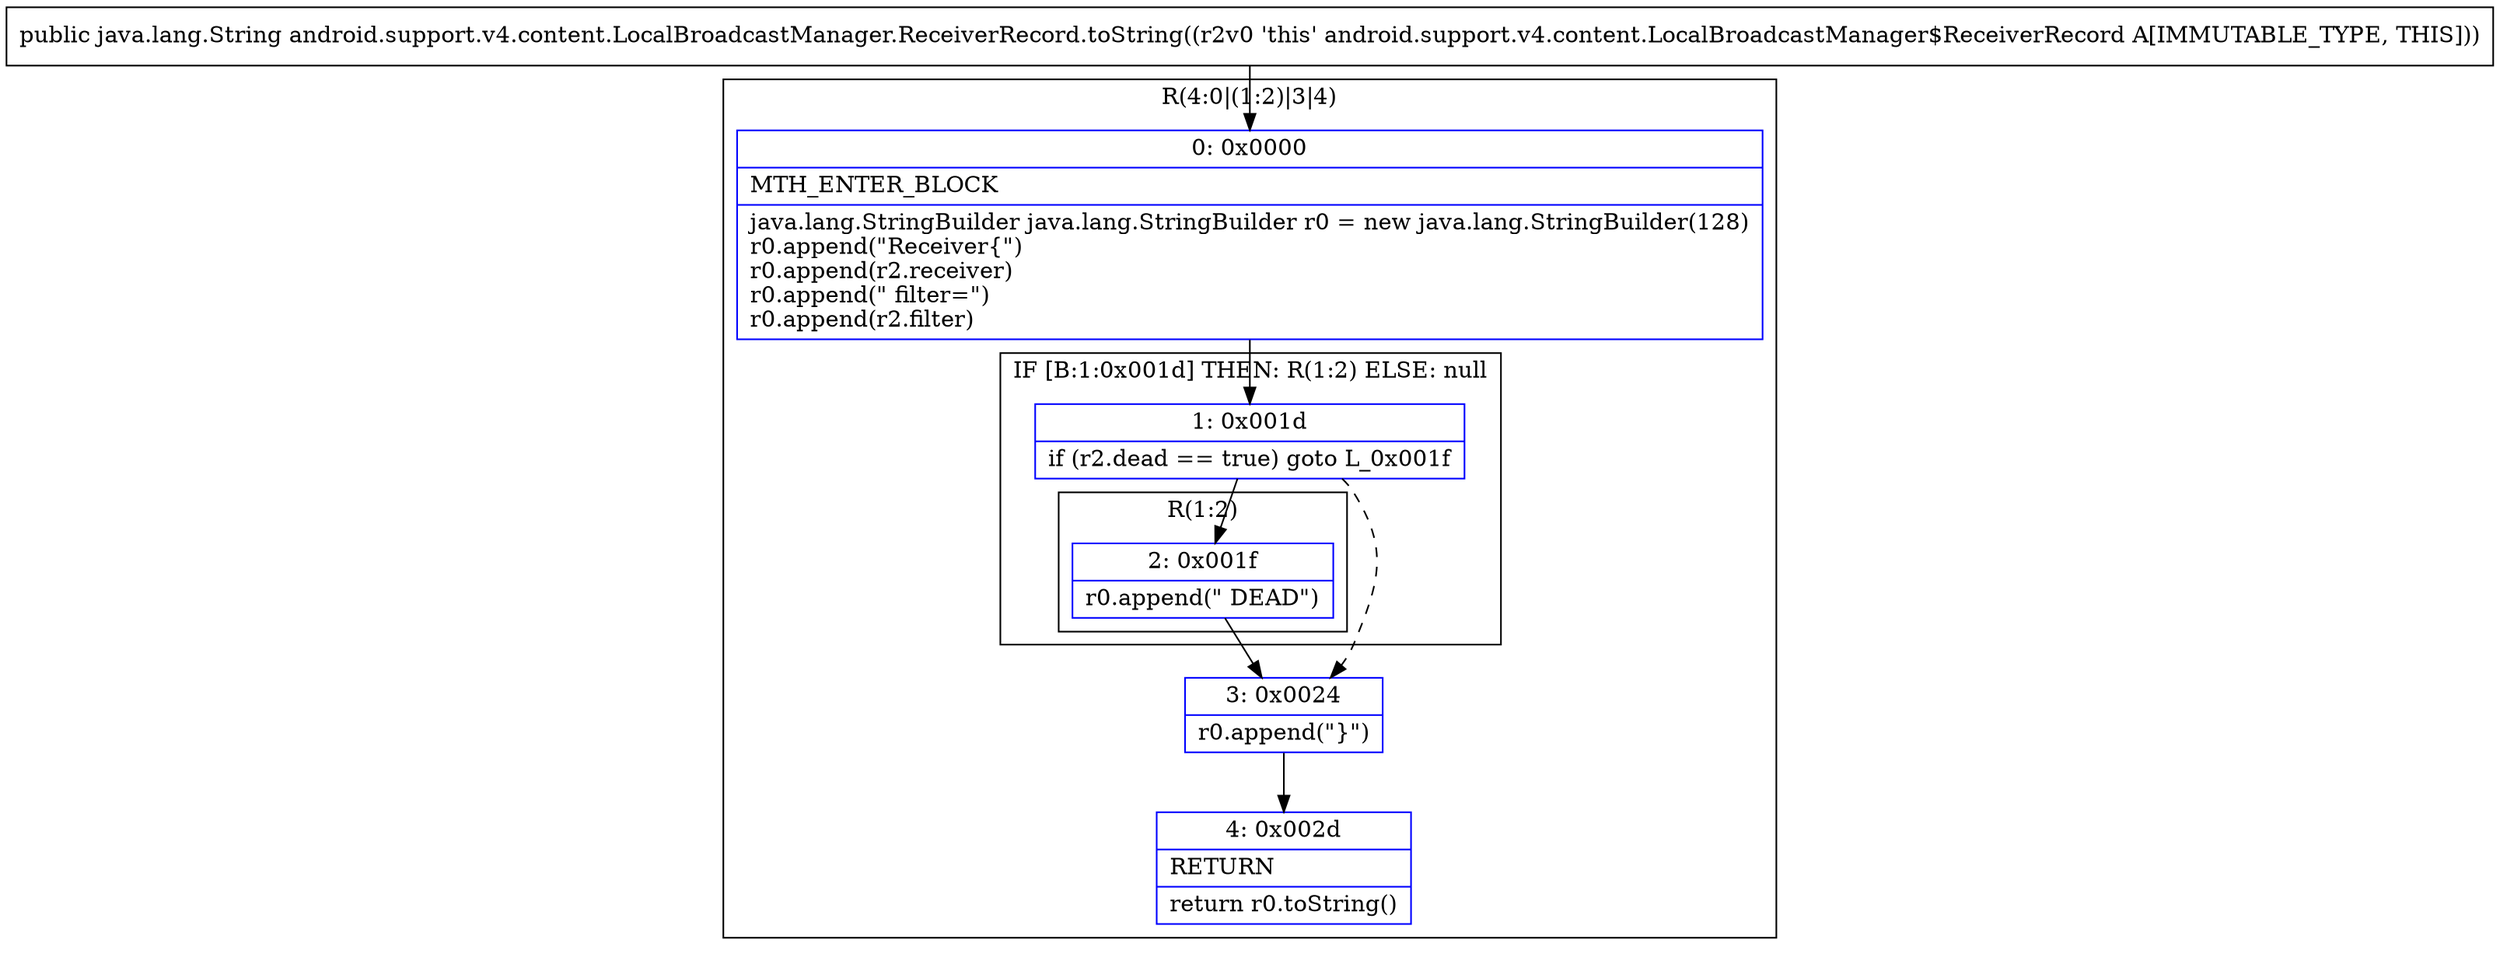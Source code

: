 digraph "CFG forandroid.support.v4.content.LocalBroadcastManager.ReceiverRecord.toString()Ljava\/lang\/String;" {
subgraph cluster_Region_648780892 {
label = "R(4:0|(1:2)|3|4)";
node [shape=record,color=blue];
Node_0 [shape=record,label="{0\:\ 0x0000|MTH_ENTER_BLOCK\l|java.lang.StringBuilder java.lang.StringBuilder r0 = new java.lang.StringBuilder(128)\lr0.append(\"Receiver\{\")\lr0.append(r2.receiver)\lr0.append(\" filter=\")\lr0.append(r2.filter)\l}"];
subgraph cluster_IfRegion_1116140523 {
label = "IF [B:1:0x001d] THEN: R(1:2) ELSE: null";
node [shape=record,color=blue];
Node_1 [shape=record,label="{1\:\ 0x001d|if (r2.dead == true) goto L_0x001f\l}"];
subgraph cluster_Region_1632516918 {
label = "R(1:2)";
node [shape=record,color=blue];
Node_2 [shape=record,label="{2\:\ 0x001f|r0.append(\" DEAD\")\l}"];
}
}
Node_3 [shape=record,label="{3\:\ 0x0024|r0.append(\"\}\")\l}"];
Node_4 [shape=record,label="{4\:\ 0x002d|RETURN\l|return r0.toString()\l}"];
}
MethodNode[shape=record,label="{public java.lang.String android.support.v4.content.LocalBroadcastManager.ReceiverRecord.toString((r2v0 'this' android.support.v4.content.LocalBroadcastManager$ReceiverRecord A[IMMUTABLE_TYPE, THIS])) }"];
MethodNode -> Node_0;
Node_0 -> Node_1;
Node_1 -> Node_2;
Node_1 -> Node_3[style=dashed];
Node_2 -> Node_3;
Node_3 -> Node_4;
}

